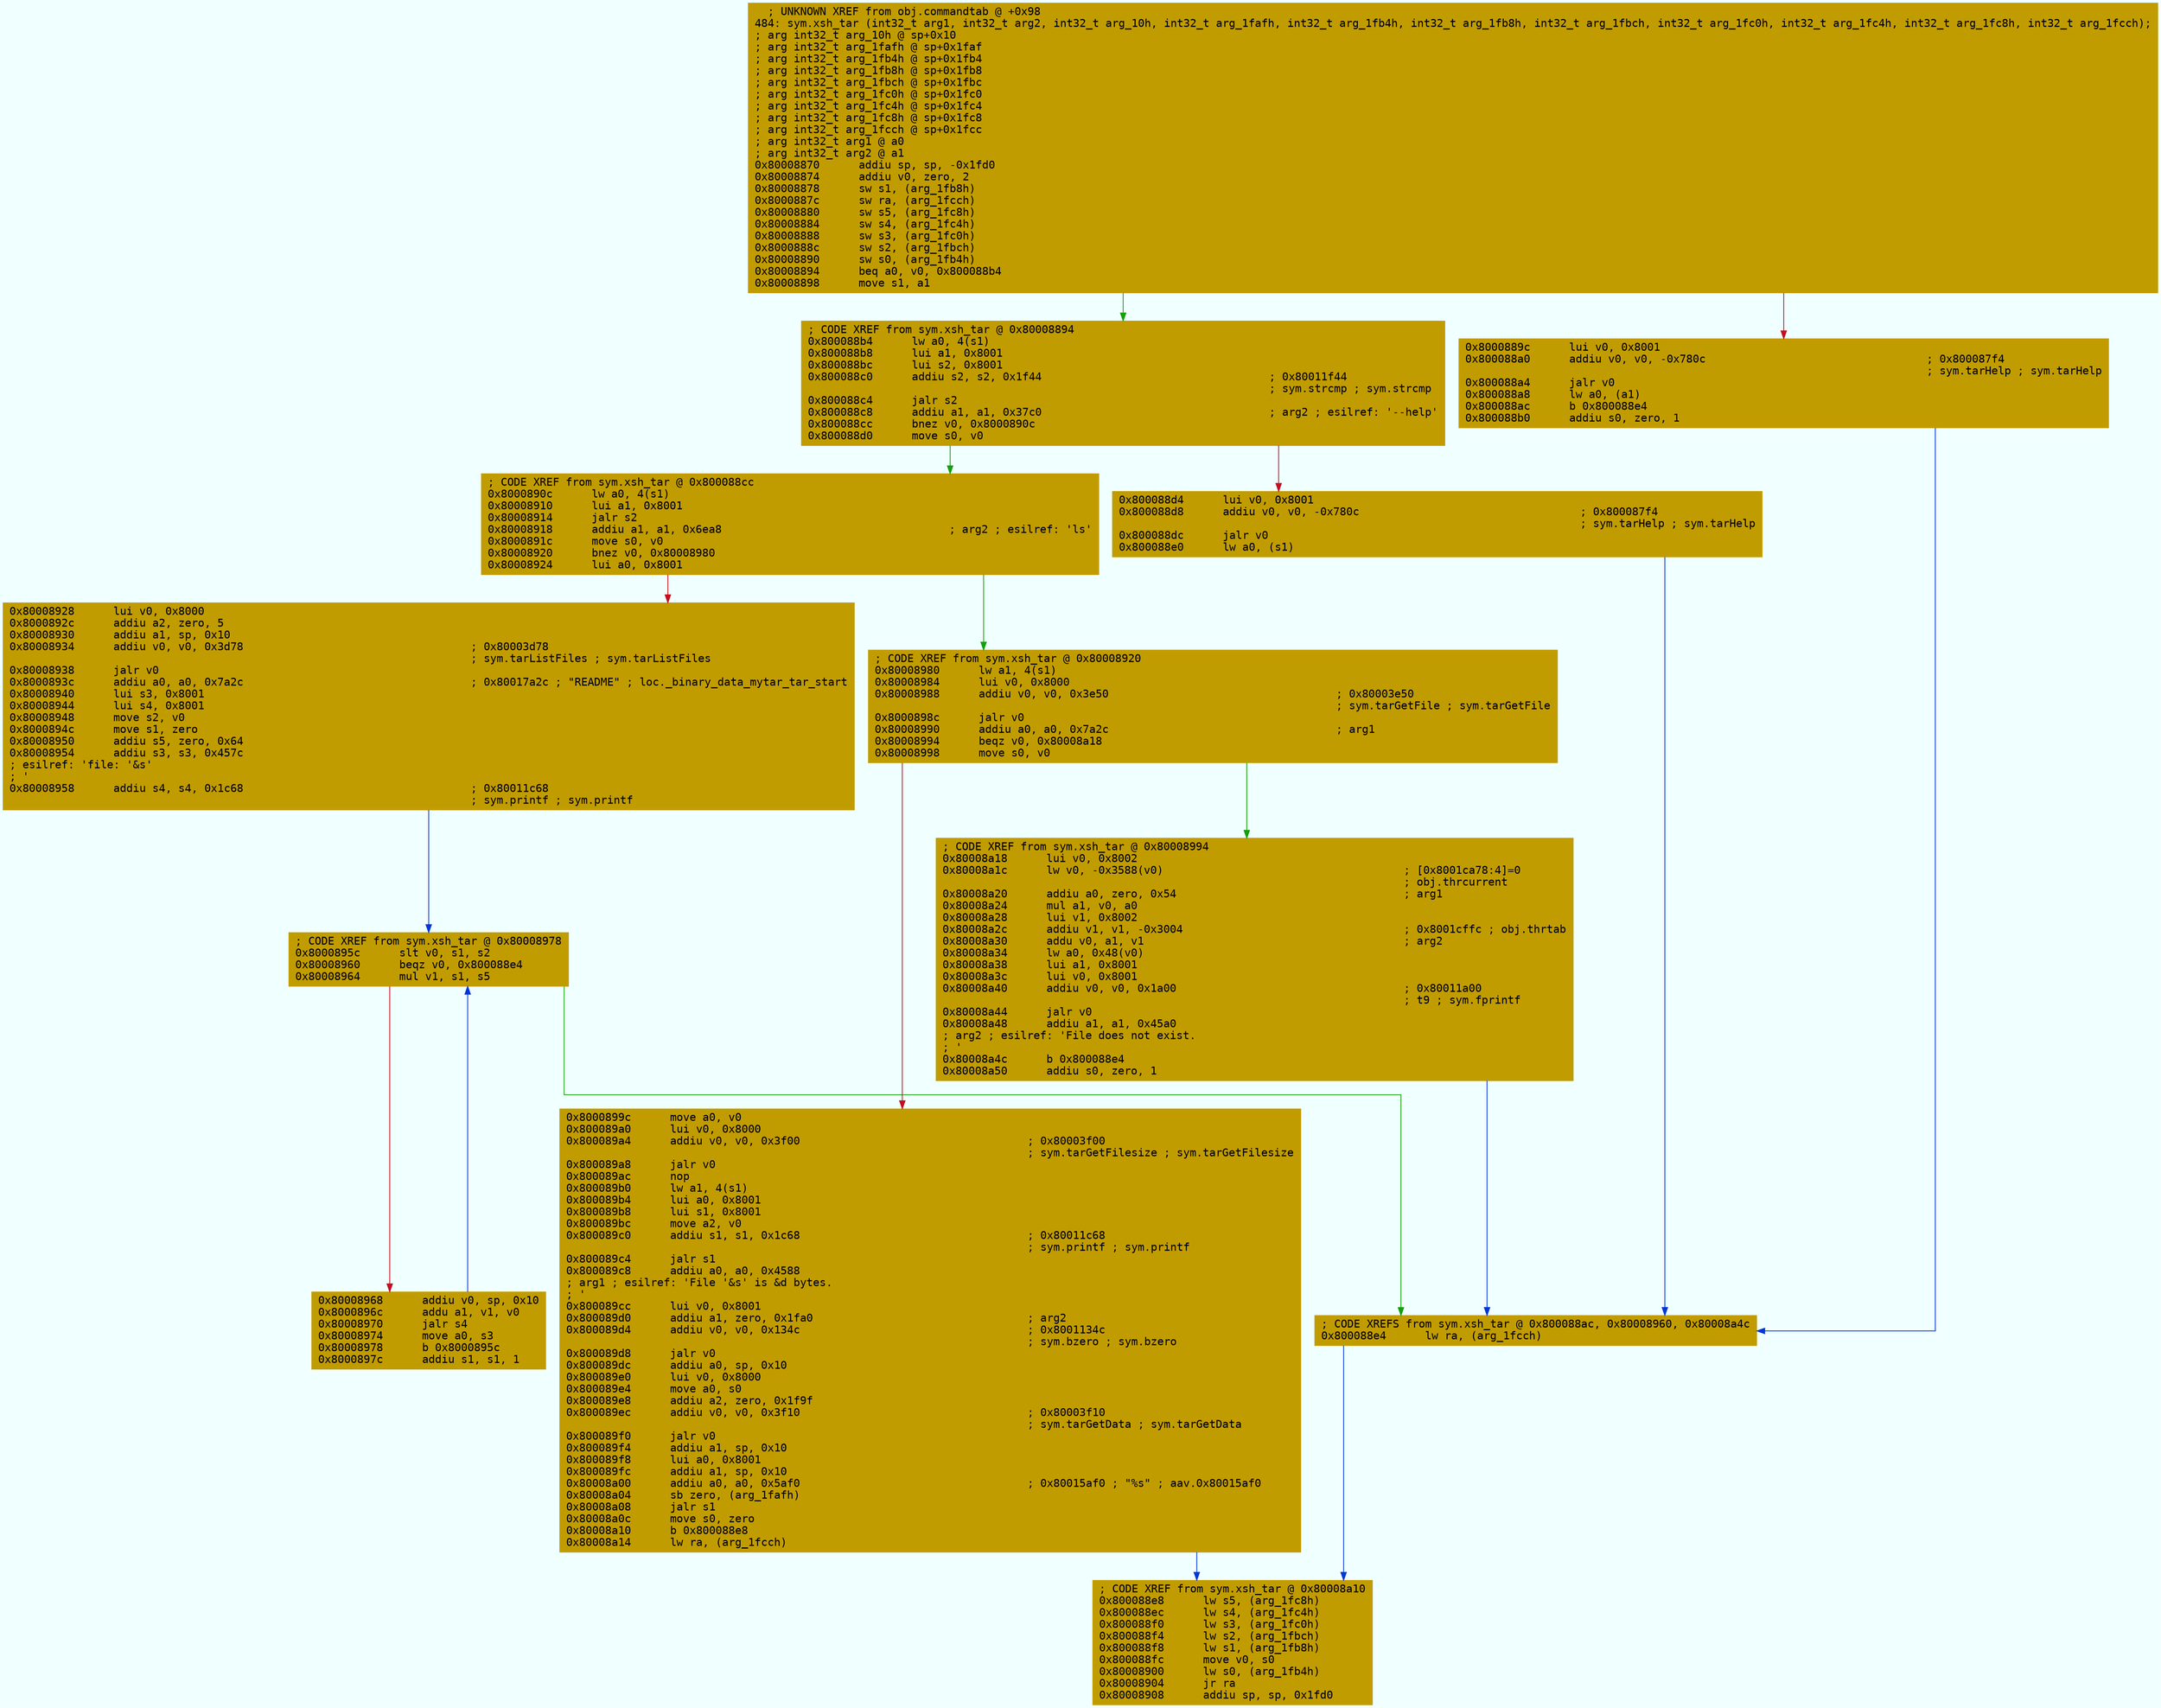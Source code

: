 digraph code {
	graph [bgcolor=azure fontsize=8 fontname="Courier" splines="ortho"];
	node [fillcolor=gray style=filled shape=box];
	edge [arrowhead="normal"];
	"0x80008870" [URL="sym.xsh_tar/0x80008870", fillcolor="#c19c00",color="#c19c00", fontname="Courier",label="  ; UNKNOWN XREF from obj.commandtab @ +0x98\l484: sym.xsh_tar (int32_t arg1, int32_t arg2, int32_t arg_10h, int32_t arg_1fafh, int32_t arg_1fb4h, int32_t arg_1fb8h, int32_t arg_1fbch, int32_t arg_1fc0h, int32_t arg_1fc4h, int32_t arg_1fc8h, int32_t arg_1fcch);\l; arg int32_t arg_10h @ sp+0x10\l; arg int32_t arg_1fafh @ sp+0x1faf\l; arg int32_t arg_1fb4h @ sp+0x1fb4\l; arg int32_t arg_1fb8h @ sp+0x1fb8\l; arg int32_t arg_1fbch @ sp+0x1fbc\l; arg int32_t arg_1fc0h @ sp+0x1fc0\l; arg int32_t arg_1fc4h @ sp+0x1fc4\l; arg int32_t arg_1fc8h @ sp+0x1fc8\l; arg int32_t arg_1fcch @ sp+0x1fcc\l; arg int32_t arg1 @ a0\l; arg int32_t arg2 @ a1\l0x80008870      addiu sp, sp, -0x1fd0\l0x80008874      addiu v0, zero, 2\l0x80008878      sw s1, (arg_1fb8h)\l0x8000887c      sw ra, (arg_1fcch)\l0x80008880      sw s5, (arg_1fc8h)\l0x80008884      sw s4, (arg_1fc4h)\l0x80008888      sw s3, (arg_1fc0h)\l0x8000888c      sw s2, (arg_1fbch)\l0x80008890      sw s0, (arg_1fb4h)\l0x80008894      beq a0, v0, 0x800088b4\l0x80008898      move s1, a1\l"]
	"0x8000889c" [URL="sym.xsh_tar/0x8000889c", fillcolor="#c19c00",color="#c19c00", fontname="Courier",label="0x8000889c      lui v0, 0x8001\l0x800088a0      addiu v0, v0, -0x780c                                  ; 0x800087f4\l                                                                       ; sym.tarHelp ; sym.tarHelp\l0x800088a4      jalr v0\l0x800088a8      lw a0, (a1)\l0x800088ac      b 0x800088e4\l0x800088b0      addiu s0, zero, 1\l"]
	"0x800088b4" [URL="sym.xsh_tar/0x800088b4", fillcolor="#c19c00",color="#c19c00", fontname="Courier",label="; CODE XREF from sym.xsh_tar @ 0x80008894\l0x800088b4      lw a0, 4(s1)\l0x800088b8      lui a1, 0x8001\l0x800088bc      lui s2, 0x8001\l0x800088c0      addiu s2, s2, 0x1f44                                   ; 0x80011f44\l                                                                       ; sym.strcmp ; sym.strcmp\l0x800088c4      jalr s2\l0x800088c8      addiu a1, a1, 0x37c0                                   ; arg2 ; esilref: '--help'\l0x800088cc      bnez v0, 0x8000890c\l0x800088d0      move s0, v0\l"]
	"0x800088d4" [URL="sym.xsh_tar/0x800088d4", fillcolor="#c19c00",color="#c19c00", fontname="Courier",label="0x800088d4      lui v0, 0x8001\l0x800088d8      addiu v0, v0, -0x780c                                  ; 0x800087f4\l                                                                       ; sym.tarHelp ; sym.tarHelp\l0x800088dc      jalr v0\l0x800088e0      lw a0, (s1)\l"]
	"0x800088e4" [URL="sym.xsh_tar/0x800088e4", fillcolor="#c19c00",color="#c19c00", fontname="Courier",label="; CODE XREFS from sym.xsh_tar @ 0x800088ac, 0x80008960, 0x80008a4c\l0x800088e4      lw ra, (arg_1fcch)\l"]
	"0x800088e8" [URL="sym.xsh_tar/0x800088e8", fillcolor="#c19c00",color="#c19c00", fontname="Courier",label="; CODE XREF from sym.xsh_tar @ 0x80008a10\l0x800088e8      lw s5, (arg_1fc8h)\l0x800088ec      lw s4, (arg_1fc4h)\l0x800088f0      lw s3, (arg_1fc0h)\l0x800088f4      lw s2, (arg_1fbch)\l0x800088f8      lw s1, (arg_1fb8h)\l0x800088fc      move v0, s0\l0x80008900      lw s0, (arg_1fb4h)\l0x80008904      jr ra\l0x80008908      addiu sp, sp, 0x1fd0\l"]
	"0x8000890c" [URL="sym.xsh_tar/0x8000890c", fillcolor="#c19c00",color="#c19c00", fontname="Courier",label="; CODE XREF from sym.xsh_tar @ 0x800088cc\l0x8000890c      lw a0, 4(s1)\l0x80008910      lui a1, 0x8001\l0x80008914      jalr s2\l0x80008918      addiu a1, a1, 0x6ea8                                   ; arg2 ; esilref: 'ls'\l0x8000891c      move s0, v0\l0x80008920      bnez v0, 0x80008980\l0x80008924      lui a0, 0x8001\l"]
	"0x80008928" [URL="sym.xsh_tar/0x80008928", fillcolor="#c19c00",color="#c19c00", fontname="Courier",label="0x80008928      lui v0, 0x8000\l0x8000892c      addiu a2, zero, 5\l0x80008930      addiu a1, sp, 0x10\l0x80008934      addiu v0, v0, 0x3d78                                   ; 0x80003d78\l                                                                       ; sym.tarListFiles ; sym.tarListFiles\l0x80008938      jalr v0\l0x8000893c      addiu a0, a0, 0x7a2c                                   ; 0x80017a2c ; \"README\" ; loc._binary_data_mytar_tar_start\l0x80008940      lui s3, 0x8001\l0x80008944      lui s4, 0x8001\l0x80008948      move s2, v0\l0x8000894c      move s1, zero\l0x80008950      addiu s5, zero, 0x64\l0x80008954      addiu s3, s3, 0x457c                                   \l; esilref: 'file: '&s'\l; '\l0x80008958      addiu s4, s4, 0x1c68                                   ; 0x80011c68\l                                                                       ; sym.printf ; sym.printf\l"]
	"0x8000895c" [URL="sym.xsh_tar/0x8000895c", fillcolor="#c19c00",color="#c19c00", fontname="Courier",label="; CODE XREF from sym.xsh_tar @ 0x80008978\l0x8000895c      slt v0, s1, s2\l0x80008960      beqz v0, 0x800088e4\l0x80008964      mul v1, s1, s5\l"]
	"0x80008968" [URL="sym.xsh_tar/0x80008968", fillcolor="#c19c00",color="#c19c00", fontname="Courier",label="0x80008968      addiu v0, sp, 0x10\l0x8000896c      addu a1, v1, v0\l0x80008970      jalr s4\l0x80008974      move a0, s3\l0x80008978      b 0x8000895c\l0x8000897c      addiu s1, s1, 1\l"]
	"0x80008980" [URL="sym.xsh_tar/0x80008980", fillcolor="#c19c00",color="#c19c00", fontname="Courier",label="; CODE XREF from sym.xsh_tar @ 0x80008920\l0x80008980      lw a1, 4(s1)\l0x80008984      lui v0, 0x8000\l0x80008988      addiu v0, v0, 0x3e50                                   ; 0x80003e50\l                                                                       ; sym.tarGetFile ; sym.tarGetFile\l0x8000898c      jalr v0\l0x80008990      addiu a0, a0, 0x7a2c                                   ; arg1\l0x80008994      beqz v0, 0x80008a18\l0x80008998      move s0, v0\l"]
	"0x8000899c" [URL="sym.xsh_tar/0x8000899c", fillcolor="#c19c00",color="#c19c00", fontname="Courier",label="0x8000899c      move a0, v0\l0x800089a0      lui v0, 0x8000\l0x800089a4      addiu v0, v0, 0x3f00                                   ; 0x80003f00\l                                                                       ; sym.tarGetFilesize ; sym.tarGetFilesize\l0x800089a8      jalr v0\l0x800089ac      nop\l0x800089b0      lw a1, 4(s1)\l0x800089b4      lui a0, 0x8001\l0x800089b8      lui s1, 0x8001\l0x800089bc      move a2, v0\l0x800089c0      addiu s1, s1, 0x1c68                                   ; 0x80011c68\l                                                                       ; sym.printf ; sym.printf\l0x800089c4      jalr s1\l0x800089c8      addiu a0, a0, 0x4588                                   \l; arg1 ; esilref: 'File '&s' is &d bytes.\l; '\l0x800089cc      lui v0, 0x8001\l0x800089d0      addiu a1, zero, 0x1fa0                                 ; arg2\l0x800089d4      addiu v0, v0, 0x134c                                   ; 0x8001134c\l                                                                       ; sym.bzero ; sym.bzero\l0x800089d8      jalr v0\l0x800089dc      addiu a0, sp, 0x10\l0x800089e0      lui v0, 0x8000\l0x800089e4      move a0, s0\l0x800089e8      addiu a2, zero, 0x1f9f\l0x800089ec      addiu v0, v0, 0x3f10                                   ; 0x80003f10\l                                                                       ; sym.tarGetData ; sym.tarGetData\l0x800089f0      jalr v0\l0x800089f4      addiu a1, sp, 0x10\l0x800089f8      lui a0, 0x8001\l0x800089fc      addiu a1, sp, 0x10\l0x80008a00      addiu a0, a0, 0x5af0                                   ; 0x80015af0 ; \"%s\" ; aav.0x80015af0\l0x80008a04      sb zero, (arg_1fafh)\l0x80008a08      jalr s1\l0x80008a0c      move s0, zero\l0x80008a10      b 0x800088e8\l0x80008a14      lw ra, (arg_1fcch)\l"]
	"0x80008a18" [URL="sym.xsh_tar/0x80008a18", fillcolor="#c19c00",color="#c19c00", fontname="Courier",label="; CODE XREF from sym.xsh_tar @ 0x80008994\l0x80008a18      lui v0, 0x8002\l0x80008a1c      lw v0, -0x3588(v0)                                     ; [0x8001ca78:4]=0\l                                                                       ; obj.thrcurrent\l0x80008a20      addiu a0, zero, 0x54                                   ; arg1\l0x80008a24      mul a1, v0, a0\l0x80008a28      lui v1, 0x8002\l0x80008a2c      addiu v1, v1, -0x3004                                  ; 0x8001cffc ; obj.thrtab\l0x80008a30      addu v0, a1, v1                                        ; arg2\l0x80008a34      lw a0, 0x48(v0)\l0x80008a38      lui a1, 0x8001\l0x80008a3c      lui v0, 0x8001\l0x80008a40      addiu v0, v0, 0x1a00                                   ; 0x80011a00\l                                                                       ; t9 ; sym.fprintf\l0x80008a44      jalr v0\l0x80008a48      addiu a1, a1, 0x45a0                                   \l; arg2 ; esilref: 'File does not exist.\l; '\l0x80008a4c      b 0x800088e4\l0x80008a50      addiu s0, zero, 1\l"]
        "0x80008870" -> "0x800088b4" [color="#13a10e"];
        "0x80008870" -> "0x8000889c" [color="#c50f1f"];
        "0x8000889c" -> "0x800088e4" [color="#0037da"];
        "0x800088b4" -> "0x8000890c" [color="#13a10e"];
        "0x800088b4" -> "0x800088d4" [color="#c50f1f"];
        "0x800088d4" -> "0x800088e4" [color="#0037da"];
        "0x800088e4" -> "0x800088e8" [color="#0037da"];
        "0x8000890c" -> "0x80008980" [color="#13a10e"];
        "0x8000890c" -> "0x80008928" [color="#c50f1f"];
        "0x80008928" -> "0x8000895c" [color="#0037da"];
        "0x8000895c" -> "0x800088e4" [color="#13a10e"];
        "0x8000895c" -> "0x80008968" [color="#c50f1f"];
        "0x80008968" -> "0x8000895c" [color="#0037da"];
        "0x80008980" -> "0x80008a18" [color="#13a10e"];
        "0x80008980" -> "0x8000899c" [color="#c50f1f"];
        "0x8000899c" -> "0x800088e8" [color="#0037da"];
        "0x80008a18" -> "0x800088e4" [color="#0037da"];
}
